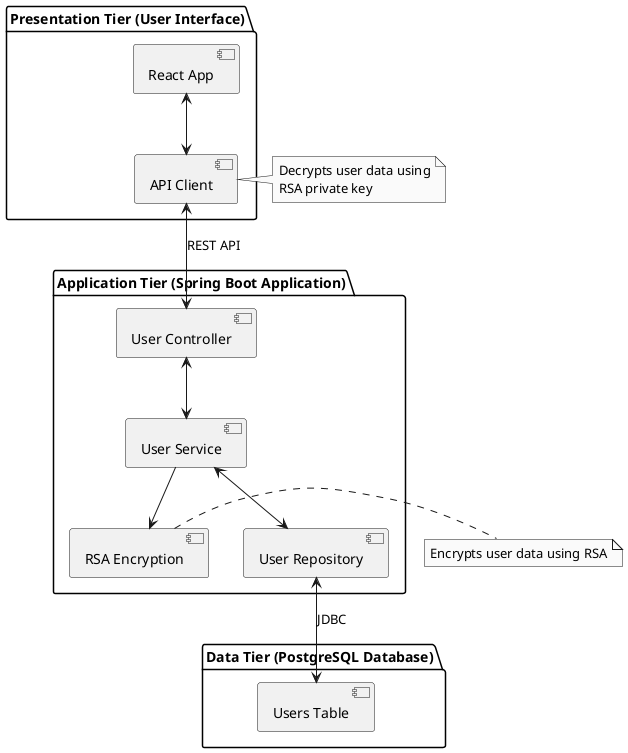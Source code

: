 @startuml
skinparam monochrome true

package "Presentation Tier (User Interface)" {
  [React App] <--> [API Client]
}

package "Application Tier (Spring Boot Application)" {
  [API Client] <--> [User Controller] : REST API
  [User Controller] <--> [User Service]
  [User Service] <--> [User Repository]
  [User Service] --> [RSA Encryption]
}

package "Data Tier (PostgreSQL Database)" {
  [User Repository] <--> [Users Table] : JDBC
}

note right of [RSA Encryption]
  Encrypts user data using RSA
end note

note right of [API Client]
  Decrypts user data using
  RSA private key
end note
@enduml